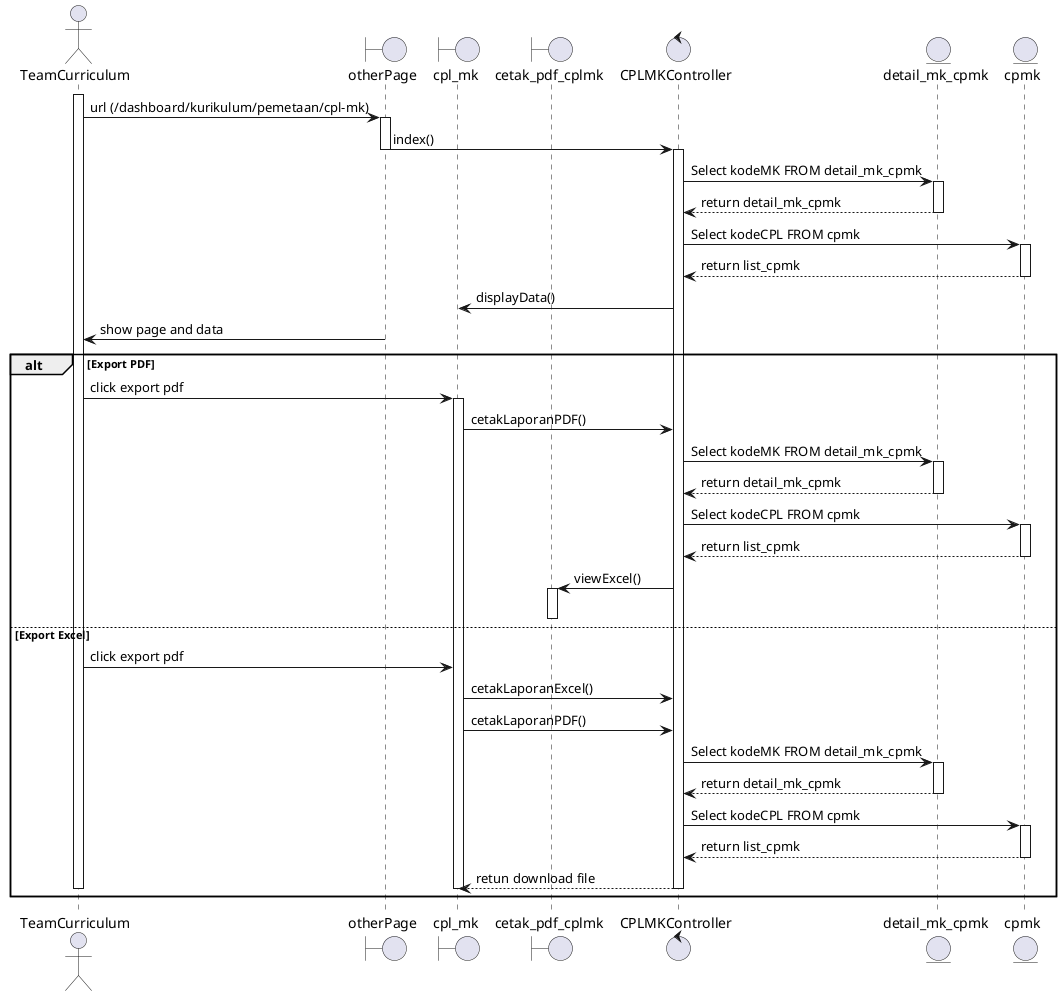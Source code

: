 @startuml View dan Export CPL-MK
actor TeamCurriculum as Foo
boundary otherPage as Foo1
boundary cpl_mk as Foo2
boundary cetak_pdf_cplmk as Foo3
control CPLMKController as Foo4
entity detail_mk_cpmk as Foo5
entity cpmk as Foo6

activate Foo
Foo -> Foo1 : url (/dashboard/kurikulum/pemetaan/cpl-mk)
activate Foo1
Foo1 -> Foo4 : index()
deactivate Foo1
activate Foo4
Foo4 -> Foo5 : Select kodeMK FROM detail_mk_cpmk
activate Foo5
Foo5 --> Foo4 : return detail_mk_cpmk
deactivate Foo5
Foo4 -> Foo6 : Select kodeCPL FROM cpmk
activate Foo6
Foo6 --> Foo4 : return list_cpmk
deactivate Foo6
Foo4 -> Foo2 : displayData()
Foo1 -> Foo : show page and data

alt Export PDF
Foo -> Foo2 : click export pdf
activate Foo2
Foo2 -> Foo4 : cetakLaporanPDF()
Foo4 -> Foo5 : Select kodeMK FROM detail_mk_cpmk
activate Foo5
Foo5 --> Foo4 : return detail_mk_cpmk
deactivate Foo5
Foo4 -> Foo6 : Select kodeCPL FROM cpmk
activate Foo6
Foo6 --> Foo4 : return list_cpmk
deactivate Foo6
Foo4 -> Foo3 : viewExcel()
activate Foo3
deactivate Foo3

else Export Excel
Foo -> Foo2 : click export pdf
Foo2 -> Foo4 : cetakLaporanExcel()
Foo2 -> Foo4 : cetakLaporanPDF()
Foo4 -> Foo5 : Select kodeMK FROM detail_mk_cpmk
activate Foo5
Foo5 --> Foo4 : return detail_mk_cpmk
deactivate Foo5
Foo4 -> Foo6 : Select kodeCPL FROM cpmk
activate Foo6
Foo6 --> Foo4 : return list_cpmk
deactivate Foo6
Foo4 --> Foo2 : retun download file

deactivate Foo
deactivate Foo2
deactivate Foo4
end

@enduml